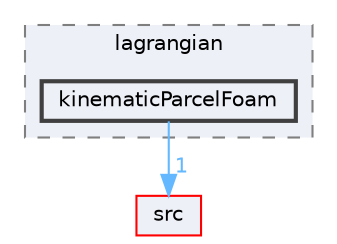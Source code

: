 digraph "applications/solvers/lagrangian/kinematicParcelFoam"
{
 // LATEX_PDF_SIZE
  bgcolor="transparent";
  edge [fontname=Helvetica,fontsize=10,labelfontname=Helvetica,labelfontsize=10];
  node [fontname=Helvetica,fontsize=10,shape=box,height=0.2,width=0.4];
  compound=true
  subgraph clusterdir_9e1aaabb0e6f6026c8abb09c4d63ec18 {
    graph [ bgcolor="#edf0f7", pencolor="grey50", label="lagrangian", fontname=Helvetica,fontsize=10 style="filled,dashed", URL="dir_9e1aaabb0e6f6026c8abb09c4d63ec18.html",tooltip=""]
  dir_8515d96ffcbaf367515996e6df8b0e69 [label="kinematicParcelFoam", fillcolor="#edf0f7", color="grey25", style="filled,bold", URL="dir_8515d96ffcbaf367515996e6df8b0e69.html",tooltip=""];
  }
  dir_68267d1309a1af8e8297ef4c3efbcdba [label="src", fillcolor="#edf0f7", color="red", style="filled", URL="dir_68267d1309a1af8e8297ef4c3efbcdba.html",tooltip=""];
  dir_8515d96ffcbaf367515996e6df8b0e69->dir_68267d1309a1af8e8297ef4c3efbcdba [headlabel="1", labeldistance=1.5 headhref="dir_002024_003729.html" href="dir_002024_003729.html" color="steelblue1" fontcolor="steelblue1"];
}
